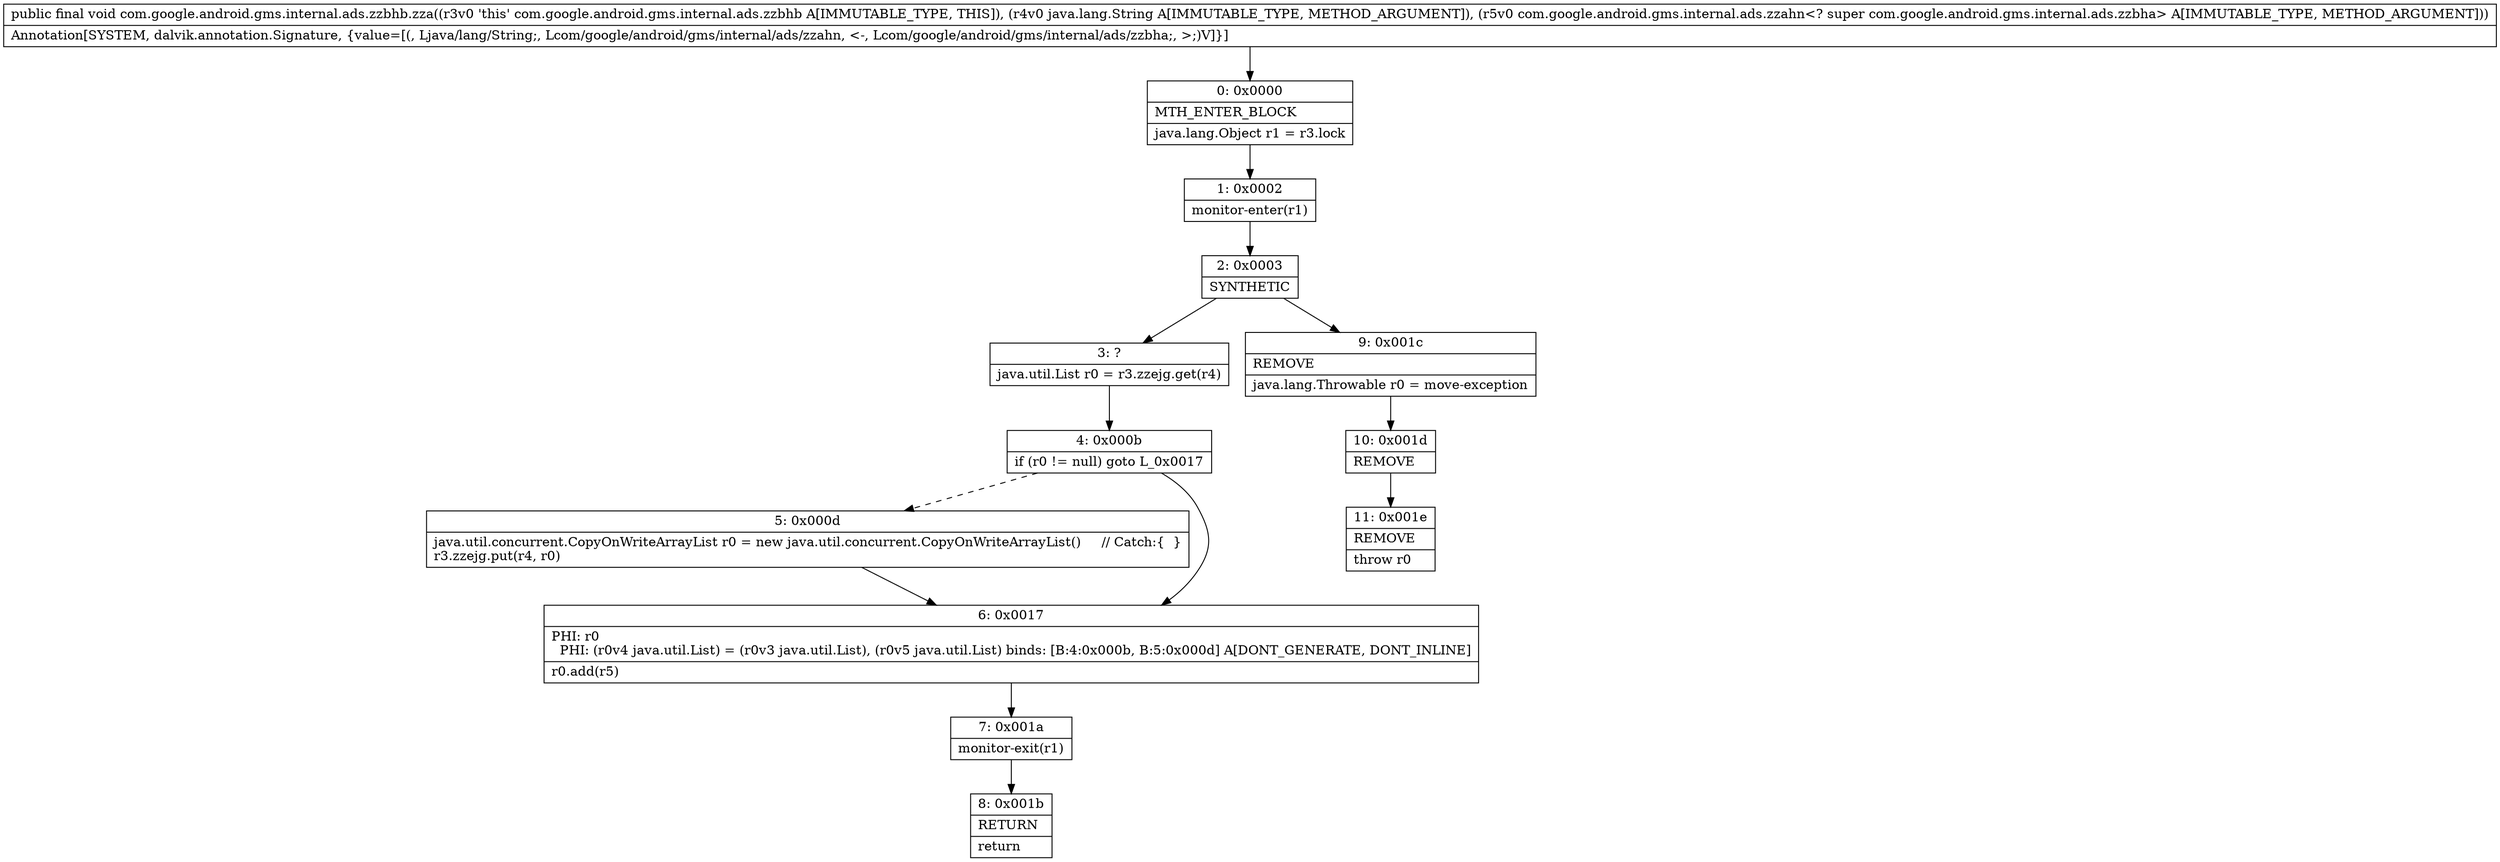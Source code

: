 digraph "CFG forcom.google.android.gms.internal.ads.zzbhb.zza(Ljava\/lang\/String;Lcom\/google\/android\/gms\/internal\/ads\/zzahn;)V" {
Node_0 [shape=record,label="{0\:\ 0x0000|MTH_ENTER_BLOCK\l|java.lang.Object r1 = r3.lock\l}"];
Node_1 [shape=record,label="{1\:\ 0x0002|monitor\-enter(r1)\l}"];
Node_2 [shape=record,label="{2\:\ 0x0003|SYNTHETIC\l}"];
Node_3 [shape=record,label="{3\:\ ?|java.util.List r0 = r3.zzejg.get(r4)\l}"];
Node_4 [shape=record,label="{4\:\ 0x000b|if (r0 != null) goto L_0x0017\l}"];
Node_5 [shape=record,label="{5\:\ 0x000d|java.util.concurrent.CopyOnWriteArrayList r0 = new java.util.concurrent.CopyOnWriteArrayList()     \/\/ Catch:\{  \}\lr3.zzejg.put(r4, r0)\l}"];
Node_6 [shape=record,label="{6\:\ 0x0017|PHI: r0 \l  PHI: (r0v4 java.util.List) = (r0v3 java.util.List), (r0v5 java.util.List) binds: [B:4:0x000b, B:5:0x000d] A[DONT_GENERATE, DONT_INLINE]\l|r0.add(r5)\l}"];
Node_7 [shape=record,label="{7\:\ 0x001a|monitor\-exit(r1)\l}"];
Node_8 [shape=record,label="{8\:\ 0x001b|RETURN\l|return\l}"];
Node_9 [shape=record,label="{9\:\ 0x001c|REMOVE\l|java.lang.Throwable r0 = move\-exception\l}"];
Node_10 [shape=record,label="{10\:\ 0x001d|REMOVE\l}"];
Node_11 [shape=record,label="{11\:\ 0x001e|REMOVE\l|throw r0\l}"];
MethodNode[shape=record,label="{public final void com.google.android.gms.internal.ads.zzbhb.zza((r3v0 'this' com.google.android.gms.internal.ads.zzbhb A[IMMUTABLE_TYPE, THIS]), (r4v0 java.lang.String A[IMMUTABLE_TYPE, METHOD_ARGUMENT]), (r5v0 com.google.android.gms.internal.ads.zzahn\<? super com.google.android.gms.internal.ads.zzbha\> A[IMMUTABLE_TYPE, METHOD_ARGUMENT]))  | Annotation[SYSTEM, dalvik.annotation.Signature, \{value=[(, Ljava\/lang\/String;, Lcom\/google\/android\/gms\/internal\/ads\/zzahn, \<\-, Lcom\/google\/android\/gms\/internal\/ads\/zzbha;, \>;)V]\}]\l}"];
MethodNode -> Node_0;
Node_0 -> Node_1;
Node_1 -> Node_2;
Node_2 -> Node_3;
Node_2 -> Node_9;
Node_3 -> Node_4;
Node_4 -> Node_5[style=dashed];
Node_4 -> Node_6;
Node_5 -> Node_6;
Node_6 -> Node_7;
Node_7 -> Node_8;
Node_9 -> Node_10;
Node_10 -> Node_11;
}

